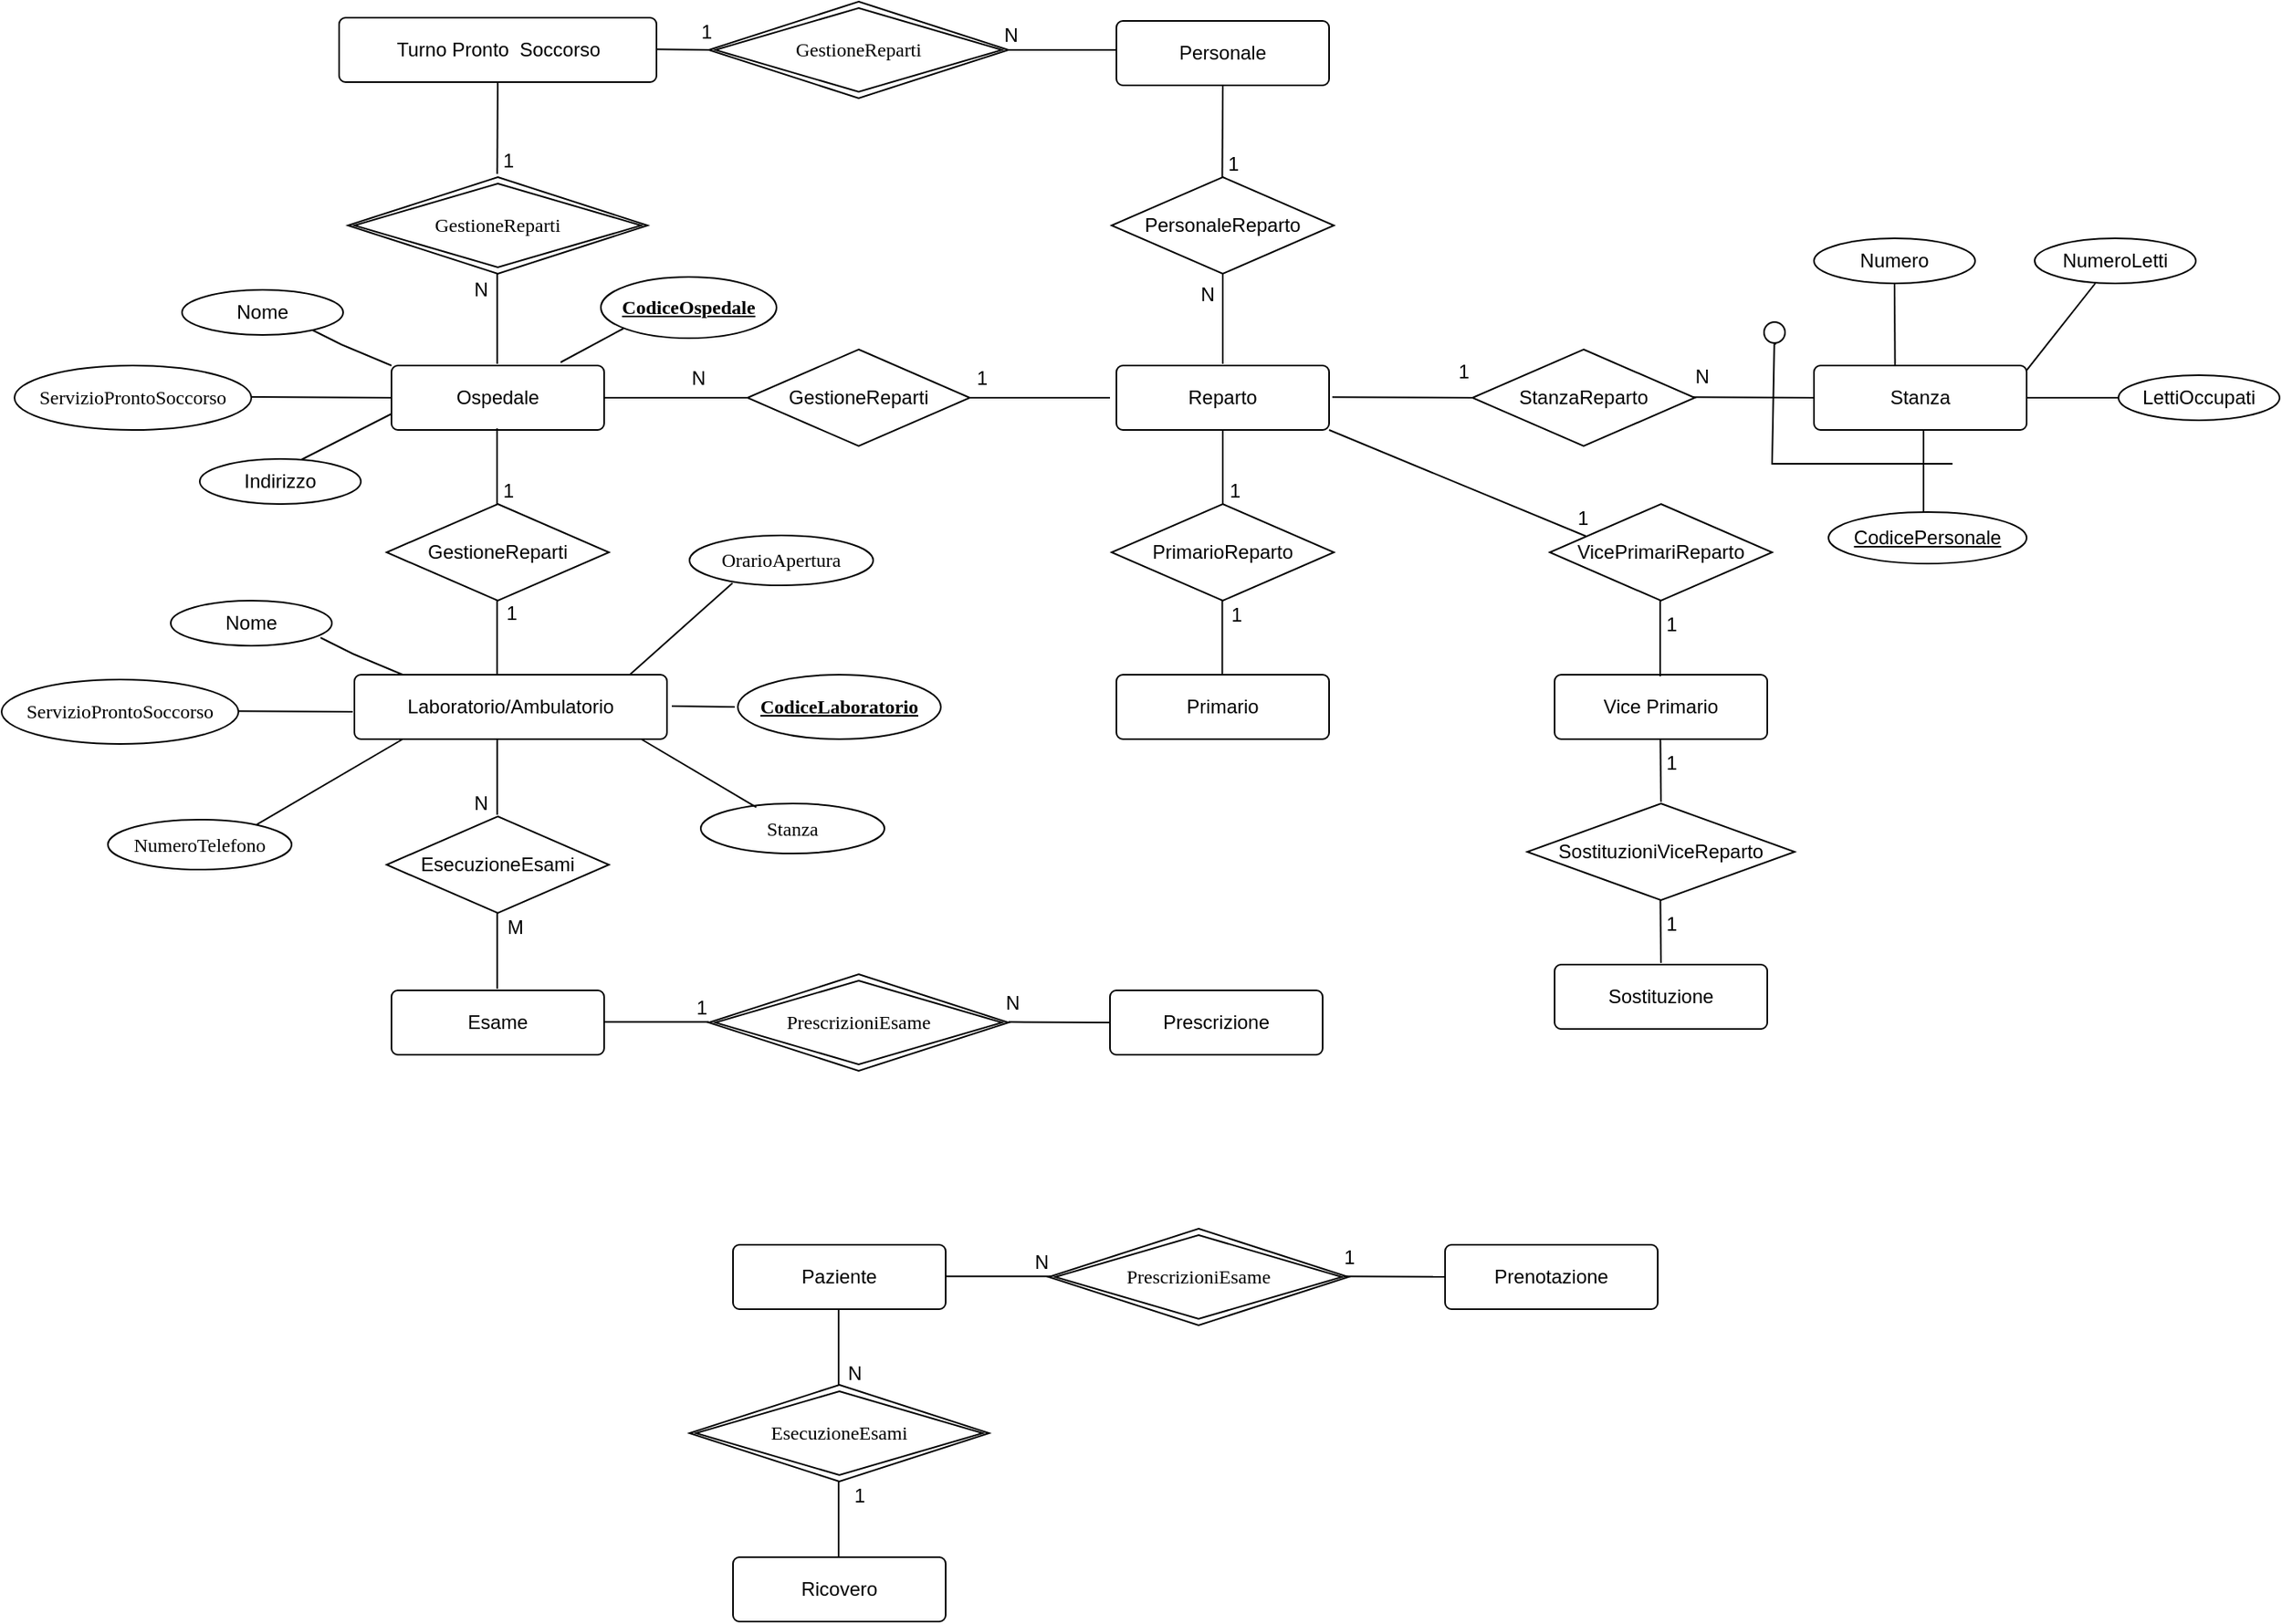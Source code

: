 <mxfile version="24.4.4" type="github">
  <diagram name="Pagina-1" id="woLgoflBnYrOJVL_EDXt">
    <mxGraphModel dx="721" dy="741" grid="0" gridSize="10" guides="1" tooltips="1" connect="1" arrows="1" fold="1" page="0" pageScale="1" pageWidth="827" pageHeight="1169" math="0" shadow="0">
      <root>
        <mxCell id="0" />
        <mxCell id="1" parent="0" />
        <mxCell id="nYtGBeRSti1WLGGYR-Tt-1" value="Ospedale" style="rounded=1;arcSize=10;whiteSpace=wrap;html=1;align=center;" parent="1" vertex="1">
          <mxGeometry x="-10" y="-52" width="132" height="40" as="geometry" />
        </mxCell>
        <mxCell id="nYtGBeRSti1WLGGYR-Tt-3" value="Reparto" style="rounded=1;arcSize=10;whiteSpace=wrap;html=1;align=center;" parent="1" vertex="1">
          <mxGeometry x="440" y="-52" width="132" height="40" as="geometry" />
        </mxCell>
        <mxCell id="nYtGBeRSti1WLGGYR-Tt-4" value="Stanza" style="rounded=1;arcSize=10;whiteSpace=wrap;html=1;align=center;" parent="1" vertex="1">
          <mxGeometry x="873" y="-52" width="132" height="40" as="geometry" />
        </mxCell>
        <mxCell id="nYtGBeRSti1WLGGYR-Tt-5" value="Personale" style="rounded=1;arcSize=10;whiteSpace=wrap;html=1;align=center;" parent="1" vertex="1">
          <mxGeometry x="440" y="-266" width="132" height="40" as="geometry" />
        </mxCell>
        <mxCell id="nYtGBeRSti1WLGGYR-Tt-6" value="Vice Primario" style="rounded=1;arcSize=10;whiteSpace=wrap;html=1;align=center;" parent="1" vertex="1">
          <mxGeometry x="712" y="140" width="132" height="40" as="geometry" />
        </mxCell>
        <mxCell id="nYtGBeRSti1WLGGYR-Tt-7" value="Sostituzione" style="rounded=1;arcSize=10;whiteSpace=wrap;html=1;align=center;" parent="1" vertex="1">
          <mxGeometry x="712" y="320" width="132" height="40" as="geometry" />
        </mxCell>
        <mxCell id="nYtGBeRSti1WLGGYR-Tt-8" value="Laboratorio/Ambulatorio" style="rounded=1;arcSize=10;whiteSpace=wrap;html=1;align=center;" parent="1" vertex="1">
          <mxGeometry x="-33" y="140" width="194" height="40" as="geometry" />
        </mxCell>
        <mxCell id="nYtGBeRSti1WLGGYR-Tt-9" value="Esame" style="rounded=1;arcSize=10;whiteSpace=wrap;html=1;align=center;" parent="1" vertex="1">
          <mxGeometry x="-10" y="336" width="132" height="40" as="geometry" />
        </mxCell>
        <mxCell id="nYtGBeRSti1WLGGYR-Tt-10" value="Prescrizione" style="rounded=1;arcSize=10;whiteSpace=wrap;html=1;align=center;" parent="1" vertex="1">
          <mxGeometry x="436" y="336" width="132" height="40" as="geometry" />
        </mxCell>
        <mxCell id="nYtGBeRSti1WLGGYR-Tt-11" value="Paziente" style="rounded=1;arcSize=10;whiteSpace=wrap;html=1;align=center;" parent="1" vertex="1">
          <mxGeometry x="202" y="494" width="132" height="40" as="geometry" />
        </mxCell>
        <mxCell id="nYtGBeRSti1WLGGYR-Tt-12" value="Prenotazione" style="rounded=1;arcSize=10;whiteSpace=wrap;html=1;align=center;" parent="1" vertex="1">
          <mxGeometry x="644" y="494" width="132" height="40" as="geometry" />
        </mxCell>
        <mxCell id="nYtGBeRSti1WLGGYR-Tt-13" value="Ricovero" style="rounded=1;arcSize=10;whiteSpace=wrap;html=1;align=center;" parent="1" vertex="1">
          <mxGeometry x="202" y="688" width="132" height="40" as="geometry" />
        </mxCell>
        <mxCell id="nYtGBeRSti1WLGGYR-Tt-14" value="Turno Pronto &amp;nbsp;Soccorso" style="rounded=1;arcSize=10;whiteSpace=wrap;html=1;align=center;" parent="1" vertex="1">
          <mxGeometry x="-42.5" y="-268" width="197" height="40" as="geometry" />
        </mxCell>
        <mxCell id="nYtGBeRSti1WLGGYR-Tt-16" value="Primario" style="rounded=1;arcSize=10;whiteSpace=wrap;html=1;align=center;" parent="1" vertex="1">
          <mxGeometry x="440" y="140" width="132" height="40" as="geometry" />
        </mxCell>
        <mxCell id="nYtGBeRSti1WLGGYR-Tt-22" value="" style="endArrow=none;html=1;rounded=0;fontSize=12;startSize=8;endSize=8;curved=1;entryX=0;entryY=0.5;entryDx=0;entryDy=0;exitX=1;exitY=0.5;exitDx=0;exitDy=0;" parent="1" source="nYtGBeRSti1WLGGYR-Tt-1" target="W7nRIWuPNDp_MP-GWuMY-34" edge="1">
          <mxGeometry relative="1" as="geometry">
            <mxPoint x="122" y="-28.29" as="sourcePoint" />
            <mxPoint x="187" y="-32" as="targetPoint" />
          </mxGeometry>
        </mxCell>
        <mxCell id="nYtGBeRSti1WLGGYR-Tt-23" value="1" style="resizable=0;html=1;whiteSpace=wrap;align=right;verticalAlign=bottom;" parent="nYtGBeRSti1WLGGYR-Tt-22" connectable="0" vertex="1">
          <mxGeometry x="1" relative="1" as="geometry">
            <mxPoint x="150" y="-4" as="offset" />
          </mxGeometry>
        </mxCell>
        <mxCell id="nYtGBeRSti1WLGGYR-Tt-28" value="" style="endArrow=none;html=1;rounded=0;fontSize=12;startSize=8;endSize=8;curved=1;exitX=1;exitY=0.5;exitDx=0;exitDy=0;" parent="1" edge="1" source="W7nRIWuPNDp_MP-GWuMY-34">
          <mxGeometry relative="1" as="geometry">
            <mxPoint x="373" y="-32.34" as="sourcePoint" />
            <mxPoint x="436" y="-32.05" as="targetPoint" />
          </mxGeometry>
        </mxCell>
        <mxCell id="nYtGBeRSti1WLGGYR-Tt-29" value="N" style="resizable=0;html=1;whiteSpace=wrap;align=right;verticalAlign=bottom;" parent="nYtGBeRSti1WLGGYR-Tt-28" connectable="0" vertex="1">
          <mxGeometry x="1" relative="1" as="geometry">
            <mxPoint x="-249" y="-3" as="offset" />
          </mxGeometry>
        </mxCell>
        <mxCell id="nYtGBeRSti1WLGGYR-Tt-32" value="" style="endArrow=none;html=1;rounded=0;fontSize=12;startSize=8;endSize=8;curved=1;exitX=0.5;exitY=1;exitDx=0;exitDy=0;" parent="1" edge="1">
          <mxGeometry relative="1" as="geometry">
            <mxPoint x="506" y="-109.0" as="sourcePoint" />
            <mxPoint x="506" y="-53" as="targetPoint" />
          </mxGeometry>
        </mxCell>
        <mxCell id="nYtGBeRSti1WLGGYR-Tt-33" value="N" style="resizable=0;html=1;whiteSpace=wrap;align=right;verticalAlign=bottom;" parent="nYtGBeRSti1WLGGYR-Tt-32" connectable="0" vertex="1">
          <mxGeometry x="1" relative="1" as="geometry">
            <mxPoint x="-4" y="-35" as="offset" />
          </mxGeometry>
        </mxCell>
        <mxCell id="nYtGBeRSti1WLGGYR-Tt-37" value="" style="endArrow=none;html=1;rounded=0;fontSize=12;startSize=8;endSize=8;curved=1;entryX=0.5;entryY=1;entryDx=0;entryDy=0;" parent="1" target="nYtGBeRSti1WLGGYR-Tt-5" edge="1">
          <mxGeometry relative="1" as="geometry">
            <mxPoint x="505.71" y="-169" as="sourcePoint" />
            <mxPoint x="506.21" y="-216" as="targetPoint" />
          </mxGeometry>
        </mxCell>
        <mxCell id="nYtGBeRSti1WLGGYR-Tt-38" value="1" style="resizable=0;html=1;whiteSpace=wrap;align=right;verticalAlign=bottom;" parent="nYtGBeRSti1WLGGYR-Tt-37" connectable="0" vertex="1">
          <mxGeometry x="1" relative="1" as="geometry">
            <mxPoint x="12" y="57" as="offset" />
          </mxGeometry>
        </mxCell>
        <mxCell id="nYtGBeRSti1WLGGYR-Tt-39" value="" style="endArrow=none;html=1;rounded=0;fontSize=12;startSize=8;endSize=8;curved=1;entryX=0;entryY=0.5;entryDx=0;entryDy=0;" parent="1" edge="1" target="W7nRIWuPNDp_MP-GWuMY-38">
          <mxGeometry relative="1" as="geometry">
            <mxPoint x="574" y="-32.34" as="sourcePoint" />
            <mxPoint x="639" y="-32.05" as="targetPoint" />
          </mxGeometry>
        </mxCell>
        <mxCell id="nYtGBeRSti1WLGGYR-Tt-40" value="1" style="resizable=0;html=1;whiteSpace=wrap;align=right;verticalAlign=bottom;" parent="nYtGBeRSti1WLGGYR-Tt-39" connectable="0" vertex="1">
          <mxGeometry x="1" relative="1" as="geometry">
            <mxPoint y="-7" as="offset" />
          </mxGeometry>
        </mxCell>
        <mxCell id="nYtGBeRSti1WLGGYR-Tt-43" value="" style="endArrow=none;html=1;rounded=0;fontSize=12;startSize=8;endSize=8;curved=1;" parent="1" edge="1">
          <mxGeometry relative="1" as="geometry">
            <mxPoint x="796" y="-32.38" as="sourcePoint" />
            <mxPoint x="873" y="-32" as="targetPoint" />
          </mxGeometry>
        </mxCell>
        <mxCell id="nYtGBeRSti1WLGGYR-Tt-44" value="N" style="resizable=0;html=1;whiteSpace=wrap;align=right;verticalAlign=bottom;" parent="nYtGBeRSti1WLGGYR-Tt-43" connectable="0" vertex="1">
          <mxGeometry x="1" relative="1" as="geometry">
            <mxPoint x="-63" y="-4" as="offset" />
          </mxGeometry>
        </mxCell>
        <mxCell id="nYtGBeRSti1WLGGYR-Tt-51" value="" style="endArrow=none;html=1;rounded=0;fontSize=12;startSize=8;endSize=8;curved=1;entryX=0.5;entryY=1;entryDx=0;entryDy=0;" parent="1" edge="1">
          <mxGeometry relative="1" as="geometry">
            <mxPoint x="506" y="35" as="sourcePoint" />
            <mxPoint x="506" y="-12" as="targetPoint" />
          </mxGeometry>
        </mxCell>
        <mxCell id="nYtGBeRSti1WLGGYR-Tt-52" value="1" style="resizable=0;html=1;whiteSpace=wrap;align=right;verticalAlign=bottom;" parent="nYtGBeRSti1WLGGYR-Tt-51" connectable="0" vertex="1">
          <mxGeometry x="1" relative="1" as="geometry">
            <mxPoint x="12" y="46" as="offset" />
          </mxGeometry>
        </mxCell>
        <mxCell id="nYtGBeRSti1WLGGYR-Tt-53" value="" style="endArrow=none;html=1;rounded=0;fontSize=12;startSize=8;endSize=8;curved=1;entryX=0.5;entryY=1;entryDx=0;entryDy=0;" parent="1" edge="1">
          <mxGeometry relative="1" as="geometry">
            <mxPoint x="505.71" y="140" as="sourcePoint" />
            <mxPoint x="505.71" y="93" as="targetPoint" />
          </mxGeometry>
        </mxCell>
        <mxCell id="nYtGBeRSti1WLGGYR-Tt-54" value="1" style="resizable=0;html=1;whiteSpace=wrap;align=right;verticalAlign=bottom;" parent="nYtGBeRSti1WLGGYR-Tt-53" connectable="0" vertex="1">
          <mxGeometry x="1" relative="1" as="geometry">
            <mxPoint x="14" y="18" as="offset" />
          </mxGeometry>
        </mxCell>
        <mxCell id="nYtGBeRSti1WLGGYR-Tt-59" value="" style="endArrow=none;html=1;rounded=0;fontSize=12;startSize=8;endSize=8;curved=1;entryX=0.5;entryY=1;entryDx=0;entryDy=0;" parent="1" edge="1">
          <mxGeometry relative="1" as="geometry">
            <mxPoint x="777.5" y="141" as="sourcePoint" />
            <mxPoint x="777.5" y="94" as="targetPoint" />
          </mxGeometry>
        </mxCell>
        <mxCell id="nYtGBeRSti1WLGGYR-Tt-60" value="1" style="resizable=0;html=1;whiteSpace=wrap;align=right;verticalAlign=bottom;" parent="nYtGBeRSti1WLGGYR-Tt-59" connectable="0" vertex="1">
          <mxGeometry x="1" relative="1" as="geometry">
            <mxPoint x="12" y="23" as="offset" />
          </mxGeometry>
        </mxCell>
        <mxCell id="nYtGBeRSti1WLGGYR-Tt-61" value="" style="endArrow=none;html=1;rounded=0;fontSize=12;startSize=8;endSize=8;curved=1;entryX=1;entryY=1;entryDx=0;entryDy=0;exitX=0;exitY=0;exitDx=0;exitDy=0;" parent="1" target="nYtGBeRSti1WLGGYR-Tt-3" edge="1">
          <mxGeometry relative="1" as="geometry">
            <mxPoint x="731.5" y="54" as="sourcePoint" />
            <mxPoint x="516" y="-2" as="targetPoint" />
          </mxGeometry>
        </mxCell>
        <mxCell id="nYtGBeRSti1WLGGYR-Tt-62" value="1" style="resizable=0;html=1;whiteSpace=wrap;align=right;verticalAlign=bottom;" parent="nYtGBeRSti1WLGGYR-Tt-61" connectable="0" vertex="1">
          <mxGeometry x="1" relative="1" as="geometry">
            <mxPoint x="162" y="63" as="offset" />
          </mxGeometry>
        </mxCell>
        <mxCell id="nYtGBeRSti1WLGGYR-Tt-66" value="" style="endArrow=none;html=1;rounded=0;fontSize=12;startSize=8;endSize=8;curved=1;entryX=0.5;entryY=1;entryDx=0;entryDy=0;" parent="1" edge="1">
          <mxGeometry relative="1" as="geometry">
            <mxPoint x="778" y="219" as="sourcePoint" />
            <mxPoint x="777.66" y="180" as="targetPoint" />
          </mxGeometry>
        </mxCell>
        <mxCell id="nYtGBeRSti1WLGGYR-Tt-67" value="1" style="resizable=0;html=1;whiteSpace=wrap;align=right;verticalAlign=bottom;" parent="nYtGBeRSti1WLGGYR-Tt-66" connectable="0" vertex="1">
          <mxGeometry x="1" relative="1" as="geometry">
            <mxPoint x="12" y="23" as="offset" />
          </mxGeometry>
        </mxCell>
        <mxCell id="nYtGBeRSti1WLGGYR-Tt-68" value="" style="endArrow=none;html=1;rounded=0;fontSize=12;startSize=8;endSize=8;curved=1;entryX=0.5;entryY=1;entryDx=0;entryDy=0;" parent="1" edge="1">
          <mxGeometry relative="1" as="geometry">
            <mxPoint x="778" y="319" as="sourcePoint" />
            <mxPoint x="777.66" y="280" as="targetPoint" />
          </mxGeometry>
        </mxCell>
        <mxCell id="nYtGBeRSti1WLGGYR-Tt-69" value="1" style="resizable=0;html=1;whiteSpace=wrap;align=right;verticalAlign=bottom;" parent="nYtGBeRSti1WLGGYR-Tt-68" connectable="0" vertex="1">
          <mxGeometry x="1" relative="1" as="geometry">
            <mxPoint x="12" y="23" as="offset" />
          </mxGeometry>
        </mxCell>
        <mxCell id="nYtGBeRSti1WLGGYR-Tt-73" value="" style="endArrow=none;html=1;rounded=0;fontSize=12;startSize=8;endSize=8;curved=1;entryX=0.5;entryY=1;entryDx=0;entryDy=0;" parent="1" edge="1">
          <mxGeometry relative="1" as="geometry">
            <mxPoint x="55.58" y="140" as="sourcePoint" />
            <mxPoint x="55.58" y="93" as="targetPoint" />
          </mxGeometry>
        </mxCell>
        <mxCell id="nYtGBeRSti1WLGGYR-Tt-74" value="1" style="resizable=0;html=1;whiteSpace=wrap;align=right;verticalAlign=bottom;" parent="nYtGBeRSti1WLGGYR-Tt-73" connectable="0" vertex="1">
          <mxGeometry x="1" relative="1" as="geometry">
            <mxPoint x="14" y="17" as="offset" />
          </mxGeometry>
        </mxCell>
        <mxCell id="nYtGBeRSti1WLGGYR-Tt-77" value="" style="endArrow=none;html=1;rounded=0;fontSize=12;startSize=8;endSize=8;curved=1;entryX=0.5;entryY=1;entryDx=0;entryDy=0;" parent="1" edge="1">
          <mxGeometry relative="1" as="geometry">
            <mxPoint x="55.66" y="227" as="sourcePoint" />
            <mxPoint x="55.66" y="180" as="targetPoint" />
          </mxGeometry>
        </mxCell>
        <mxCell id="nYtGBeRSti1WLGGYR-Tt-78" value="N" style="resizable=0;html=1;whiteSpace=wrap;align=right;verticalAlign=bottom;" parent="nYtGBeRSti1WLGGYR-Tt-77" connectable="0" vertex="1">
          <mxGeometry x="1" relative="1" as="geometry">
            <mxPoint x="-4" y="48" as="offset" />
          </mxGeometry>
        </mxCell>
        <mxCell id="nYtGBeRSti1WLGGYR-Tt-79" value="" style="endArrow=none;html=1;rounded=0;fontSize=12;startSize=8;endSize=8;curved=1;entryX=0.5;entryY=1;entryDx=0;entryDy=0;" parent="1" edge="1">
          <mxGeometry relative="1" as="geometry">
            <mxPoint x="55.66" y="335" as="sourcePoint" />
            <mxPoint x="55.66" y="288" as="targetPoint" />
          </mxGeometry>
        </mxCell>
        <mxCell id="nYtGBeRSti1WLGGYR-Tt-80" value="M" style="resizable=0;html=1;whiteSpace=wrap;align=right;verticalAlign=bottom;" parent="nYtGBeRSti1WLGGYR-Tt-79" connectable="0" vertex="1">
          <mxGeometry x="1" relative="1" as="geometry">
            <mxPoint x="18" y="17" as="offset" />
          </mxGeometry>
        </mxCell>
        <mxCell id="nYtGBeRSti1WLGGYR-Tt-81" value="&lt;p style=&quot;margin: 0px 0px 0px 72px; text-indent: -72px; font-stretch: normal; line-height: normal; font-family: Times;&quot;&gt;PrescrizioniEsame&lt;/p&gt;" style="shape=rhombus;double=1;perimeter=rhombusPerimeter;whiteSpace=wrap;html=1;align=center;" parent="1" vertex="1">
          <mxGeometry x="187" y="326" width="186" height="60" as="geometry" />
        </mxCell>
        <mxCell id="nYtGBeRSti1WLGGYR-Tt-82" value="" style="endArrow=none;html=1;rounded=0;fontSize=12;startSize=8;endSize=8;curved=1;entryX=0;entryY=0.5;entryDx=0;entryDy=0;exitX=1;exitY=0.5;exitDx=0;exitDy=0;" parent="1" edge="1">
          <mxGeometry relative="1" as="geometry">
            <mxPoint x="122" y="355.66" as="sourcePoint" />
            <mxPoint x="187" y="355.66" as="targetPoint" />
          </mxGeometry>
        </mxCell>
        <mxCell id="nYtGBeRSti1WLGGYR-Tt-83" value="1" style="resizable=0;html=1;whiteSpace=wrap;align=right;verticalAlign=bottom;" parent="nYtGBeRSti1WLGGYR-Tt-82" connectable="0" vertex="1">
          <mxGeometry x="1" relative="1" as="geometry">
            <mxPoint as="offset" />
          </mxGeometry>
        </mxCell>
        <mxCell id="nYtGBeRSti1WLGGYR-Tt-84" value="" style="endArrow=none;html=1;rounded=0;fontSize=12;startSize=8;endSize=8;curved=1;" parent="1" edge="1">
          <mxGeometry relative="1" as="geometry">
            <mxPoint x="373" y="355.66" as="sourcePoint" />
            <mxPoint x="436" y="355.95" as="targetPoint" />
          </mxGeometry>
        </mxCell>
        <mxCell id="nYtGBeRSti1WLGGYR-Tt-85" value="N" style="resizable=0;html=1;whiteSpace=wrap;align=right;verticalAlign=bottom;" parent="nYtGBeRSti1WLGGYR-Tt-84" connectable="0" vertex="1">
          <mxGeometry x="1" relative="1" as="geometry">
            <mxPoint x="-54" y="-3" as="offset" />
          </mxGeometry>
        </mxCell>
        <mxCell id="nYtGBeRSti1WLGGYR-Tt-86" value="&lt;p style=&quot;margin: 0px 0px 0px 72px; text-indent: -72px; font-stretch: normal; line-height: normal; font-family: Times;&quot;&gt;GestioneReparti&lt;/p&gt;" style="shape=rhombus;double=1;perimeter=rhombusPerimeter;whiteSpace=wrap;html=1;align=center;" parent="1" vertex="1">
          <mxGeometry x="-37" y="-169" width="186" height="60" as="geometry" />
        </mxCell>
        <mxCell id="nYtGBeRSti1WLGGYR-Tt-87" value="&lt;p style=&quot;margin: 0px 0px 0px 72px; text-indent: -72px; font-stretch: normal; line-height: normal; font-family: Times;&quot;&gt;GestioneReparti&lt;/p&gt;" style="shape=rhombus;double=1;perimeter=rhombusPerimeter;whiteSpace=wrap;html=1;align=center;" parent="1" vertex="1">
          <mxGeometry x="187" y="-278" width="186" height="60" as="geometry" />
        </mxCell>
        <mxCell id="nYtGBeRSti1WLGGYR-Tt-88" value="" style="endArrow=none;html=1;rounded=0;fontSize=12;startSize=8;endSize=8;curved=1;entryX=0.5;entryY=1;entryDx=0;entryDy=0;" parent="1" edge="1">
          <mxGeometry relative="1" as="geometry">
            <mxPoint x="55.66" y="-171" as="sourcePoint" />
            <mxPoint x="55.95" y="-228" as="targetPoint" />
          </mxGeometry>
        </mxCell>
        <mxCell id="nYtGBeRSti1WLGGYR-Tt-89" value="1" style="resizable=0;html=1;whiteSpace=wrap;align=right;verticalAlign=bottom;" parent="nYtGBeRSti1WLGGYR-Tt-88" connectable="0" vertex="1">
          <mxGeometry x="1" relative="1" as="geometry">
            <mxPoint x="12" y="57" as="offset" />
          </mxGeometry>
        </mxCell>
        <mxCell id="nYtGBeRSti1WLGGYR-Tt-90" value="" style="endArrow=none;html=1;rounded=0;fontSize=12;startSize=8;endSize=8;curved=1;exitX=0.5;exitY=1;exitDx=0;exitDy=0;" parent="1" edge="1">
          <mxGeometry relative="1" as="geometry">
            <mxPoint x="55.66" y="-109" as="sourcePoint" />
            <mxPoint x="55.66" y="-53" as="targetPoint" />
          </mxGeometry>
        </mxCell>
        <mxCell id="nYtGBeRSti1WLGGYR-Tt-91" value="N" style="resizable=0;html=1;whiteSpace=wrap;align=right;verticalAlign=bottom;" parent="nYtGBeRSti1WLGGYR-Tt-90" connectable="0" vertex="1">
          <mxGeometry x="1" relative="1" as="geometry">
            <mxPoint x="-4" y="-38" as="offset" />
          </mxGeometry>
        </mxCell>
        <mxCell id="nYtGBeRSti1WLGGYR-Tt-92" value="" style="endArrow=none;html=1;rounded=0;fontSize=12;startSize=8;endSize=8;curved=1;exitX=1;exitY=0.5;exitDx=0;exitDy=0;" parent="1" edge="1">
          <mxGeometry relative="1" as="geometry">
            <mxPoint x="154.5" y="-248.34" as="sourcePoint" />
            <mxPoint x="189" y="-248" as="targetPoint" />
          </mxGeometry>
        </mxCell>
        <mxCell id="nYtGBeRSti1WLGGYR-Tt-93" value="1" style="resizable=0;html=1;whiteSpace=wrap;align=right;verticalAlign=bottom;" parent="nYtGBeRSti1WLGGYR-Tt-92" connectable="0" vertex="1">
          <mxGeometry x="1" relative="1" as="geometry">
            <mxPoint x="2" y="-2" as="offset" />
          </mxGeometry>
        </mxCell>
        <mxCell id="nYtGBeRSti1WLGGYR-Tt-94" value="" style="endArrow=none;html=1;rounded=0;fontSize=12;startSize=8;endSize=8;curved=1;exitX=1;exitY=0.5;exitDx=0;exitDy=0;" parent="1" source="nYtGBeRSti1WLGGYR-Tt-87" edge="1">
          <mxGeometry relative="1" as="geometry">
            <mxPoint x="377" y="-248.34" as="sourcePoint" />
            <mxPoint x="440" y="-248.05" as="targetPoint" />
          </mxGeometry>
        </mxCell>
        <mxCell id="nYtGBeRSti1WLGGYR-Tt-95" value="N" style="resizable=0;html=1;whiteSpace=wrap;align=right;verticalAlign=bottom;" parent="nYtGBeRSti1WLGGYR-Tt-94" connectable="0" vertex="1">
          <mxGeometry x="1" relative="1" as="geometry">
            <mxPoint x="-59" as="offset" />
          </mxGeometry>
        </mxCell>
        <mxCell id="nYtGBeRSti1WLGGYR-Tt-96" value="&lt;p style=&quot;margin: 0px 0px 0px 72px; text-indent: -72px; font-stretch: normal; line-height: normal; font-family: Times;&quot;&gt;PrescrizioniEsame&lt;/p&gt;" style="shape=rhombus;double=1;perimeter=rhombusPerimeter;whiteSpace=wrap;html=1;align=center;" parent="1" vertex="1">
          <mxGeometry x="398" y="484" width="186" height="60" as="geometry" />
        </mxCell>
        <mxCell id="nYtGBeRSti1WLGGYR-Tt-97" value="" style="endArrow=none;html=1;rounded=0;fontSize=12;startSize=8;endSize=8;curved=1;entryX=0;entryY=0.5;entryDx=0;entryDy=0;exitX=1;exitY=0.5;exitDx=0;exitDy=0;" parent="1" edge="1">
          <mxGeometry relative="1" as="geometry">
            <mxPoint x="334" y="513.58" as="sourcePoint" />
            <mxPoint x="399" y="513.58" as="targetPoint" />
          </mxGeometry>
        </mxCell>
        <mxCell id="nYtGBeRSti1WLGGYR-Tt-98" value="N" style="resizable=0;html=1;whiteSpace=wrap;align=right;verticalAlign=bottom;" parent="nYtGBeRSti1WLGGYR-Tt-97" connectable="0" vertex="1">
          <mxGeometry x="1" relative="1" as="geometry">
            <mxPoint as="offset" />
          </mxGeometry>
        </mxCell>
        <mxCell id="nYtGBeRSti1WLGGYR-Tt-99" value="" style="endArrow=none;html=1;rounded=0;fontSize=12;startSize=8;endSize=8;curved=1;" parent="1" edge="1">
          <mxGeometry relative="1" as="geometry">
            <mxPoint x="581" y="513.58" as="sourcePoint" />
            <mxPoint x="644" y="513.87" as="targetPoint" />
          </mxGeometry>
        </mxCell>
        <mxCell id="nYtGBeRSti1WLGGYR-Tt-100" value="1" style="resizable=0;html=1;whiteSpace=wrap;align=right;verticalAlign=bottom;" parent="nYtGBeRSti1WLGGYR-Tt-99" connectable="0" vertex="1">
          <mxGeometry x="1" relative="1" as="geometry">
            <mxPoint x="-54" y="-3" as="offset" />
          </mxGeometry>
        </mxCell>
        <mxCell id="nYtGBeRSti1WLGGYR-Tt-101" value="&lt;p style=&quot;margin: 0px 0px 0px 72px; text-indent: -72px; font-stretch: normal; line-height: normal; font-family: Times;&quot;&gt;EsecuzioneEsami&lt;/p&gt;" style="shape=rhombus;double=1;perimeter=rhombusPerimeter;whiteSpace=wrap;html=1;align=center;" parent="1" vertex="1">
          <mxGeometry x="175" y="581" width="186" height="60" as="geometry" />
        </mxCell>
        <mxCell id="nYtGBeRSti1WLGGYR-Tt-102" value="" style="endArrow=none;html=1;rounded=0;fontSize=12;startSize=8;endSize=8;curved=1;entryX=0.5;entryY=1;entryDx=0;entryDy=0;" parent="1" edge="1">
          <mxGeometry relative="1" as="geometry">
            <mxPoint x="267.58" y="581" as="sourcePoint" />
            <mxPoint x="267.58" y="534" as="targetPoint" />
          </mxGeometry>
        </mxCell>
        <mxCell id="nYtGBeRSti1WLGGYR-Tt-103" value="N" style="resizable=0;html=1;whiteSpace=wrap;align=right;verticalAlign=bottom;" parent="nYtGBeRSti1WLGGYR-Tt-102" connectable="0" vertex="1">
          <mxGeometry x="1" relative="1" as="geometry">
            <mxPoint x="16" y="48" as="offset" />
          </mxGeometry>
        </mxCell>
        <mxCell id="nYtGBeRSti1WLGGYR-Tt-105" value="" style="endArrow=none;html=1;rounded=0;fontSize=12;startSize=8;endSize=8;curved=1;entryX=0.5;entryY=1;entryDx=0;entryDy=0;" parent="1" edge="1">
          <mxGeometry relative="1" as="geometry">
            <mxPoint x="267.58" y="688" as="sourcePoint" />
            <mxPoint x="267.58" y="641" as="targetPoint" />
          </mxGeometry>
        </mxCell>
        <mxCell id="nYtGBeRSti1WLGGYR-Tt-106" value="1" style="resizable=0;html=1;whiteSpace=wrap;align=right;verticalAlign=bottom;" parent="nYtGBeRSti1WLGGYR-Tt-105" connectable="0" vertex="1">
          <mxGeometry x="1" relative="1" as="geometry">
            <mxPoint x="18" y="17" as="offset" />
          </mxGeometry>
        </mxCell>
        <mxCell id="W7nRIWuPNDp_MP-GWuMY-2" value="" style="endArrow=none;html=1;rounded=0;fontSize=12;startSize=8;endSize=8;curved=1;entryX=0.5;entryY=1;entryDx=0;entryDy=0;" edge="1" parent="1">
          <mxGeometry relative="1" as="geometry">
            <mxPoint x="55.55" y="34" as="sourcePoint" />
            <mxPoint x="55.55" y="-13" as="targetPoint" />
          </mxGeometry>
        </mxCell>
        <mxCell id="W7nRIWuPNDp_MP-GWuMY-3" value="1" style="resizable=0;html=1;whiteSpace=wrap;align=right;verticalAlign=bottom;" connectable="0" vertex="1" parent="W7nRIWuPNDp_MP-GWuMY-2">
          <mxGeometry x="1" relative="1" as="geometry">
            <mxPoint x="12" y="47" as="offset" />
          </mxGeometry>
        </mxCell>
        <mxCell id="W7nRIWuPNDp_MP-GWuMY-4" value="&lt;p style=&quot;margin: 0px 0px 0px 72px; text-indent: -72px; font-stretch: normal; line-height: normal; font-family: Times;&quot;&gt;&lt;b&gt;CodiceOspedale&lt;/b&gt;&lt;/p&gt;" style="ellipse;whiteSpace=wrap;html=1;align=center;fontStyle=4;" vertex="1" parent="1">
          <mxGeometry x="120" y="-107" width="109" height="38" as="geometry" />
        </mxCell>
        <mxCell id="W7nRIWuPNDp_MP-GWuMY-7" value="&lt;p style=&quot;margin: 0px 0px 0px 72px; text-indent: -72px; font-stretch: normal; line-height: normal; font-family: Times;&quot;&gt;ServizioProntoSoccorso&lt;/p&gt;" style="ellipse;whiteSpace=wrap;html=1;align=center;" vertex="1" parent="1">
          <mxGeometry x="-244" y="-52" width="147" height="40" as="geometry" />
        </mxCell>
        <mxCell id="W7nRIWuPNDp_MP-GWuMY-8" value="" style="endArrow=none;html=1;rounded=0;entryX=0;entryY=0.5;entryDx=0;entryDy=0;" edge="1" parent="1" target="nYtGBeRSti1WLGGYR-Tt-1">
          <mxGeometry relative="1" as="geometry">
            <mxPoint x="-97" y="-32.45" as="sourcePoint" />
            <mxPoint x="-17" y="-32" as="targetPoint" />
          </mxGeometry>
        </mxCell>
        <mxCell id="W7nRIWuPNDp_MP-GWuMY-9" value="" style="endArrow=none;html=1;rounded=0;entryX=0;entryY=0.75;entryDx=0;entryDy=0;" edge="1" parent="1" target="nYtGBeRSti1WLGGYR-Tt-1">
          <mxGeometry relative="1" as="geometry">
            <mxPoint x="-67" y="7" as="sourcePoint" />
            <mxPoint x="20" y="5.45" as="targetPoint" />
          </mxGeometry>
        </mxCell>
        <mxCell id="W7nRIWuPNDp_MP-GWuMY-10" value="" style="endArrow=none;html=1;rounded=0;entryX=0;entryY=0;entryDx=0;entryDy=0;" edge="1" parent="1" target="nYtGBeRSti1WLGGYR-Tt-1">
          <mxGeometry relative="1" as="geometry">
            <mxPoint x="-61" y="-75" as="sourcePoint" />
            <mxPoint y="-52" as="targetPoint" />
            <Array as="points">
              <mxPoint x="-41" y="-65" />
            </Array>
          </mxGeometry>
        </mxCell>
        <mxCell id="W7nRIWuPNDp_MP-GWuMY-11" value="" style="endArrow=none;html=1;rounded=0;entryX=0;entryY=0.75;entryDx=0;entryDy=0;" edge="1" parent="1">
          <mxGeometry relative="1" as="geometry">
            <mxPoint x="95" y="-54" as="sourcePoint" />
            <mxPoint x="134" y="-75" as="targetPoint" />
          </mxGeometry>
        </mxCell>
        <mxCell id="W7nRIWuPNDp_MP-GWuMY-13" value="" style="endArrow=none;html=1;rounded=0;entryX=0;entryY=0;entryDx=0;entryDy=0;" edge="1" parent="1">
          <mxGeometry relative="1" as="geometry">
            <mxPoint x="-54" y="117" as="sourcePoint" />
            <mxPoint x="-3" y="140" as="targetPoint" />
            <Array as="points">
              <mxPoint x="-34" y="127" />
            </Array>
          </mxGeometry>
        </mxCell>
        <mxCell id="W7nRIWuPNDp_MP-GWuMY-15" style="edgeStyle=orthogonalEdgeStyle;rounded=0;orthogonalLoop=1;jettySize=auto;html=1;exitX=0.5;exitY=1;exitDx=0;exitDy=0;" edge="1" parent="1">
          <mxGeometry relative="1" as="geometry">
            <mxPoint x="-92.5" y="124" as="sourcePoint" />
            <mxPoint x="-92.5" y="124" as="targetPoint" />
          </mxGeometry>
        </mxCell>
        <mxCell id="W7nRIWuPNDp_MP-GWuMY-17" value="Nome" style="ellipse;whiteSpace=wrap;html=1;align=center;" vertex="1" parent="1">
          <mxGeometry x="-147" y="94" width="100" height="28" as="geometry" />
        </mxCell>
        <mxCell id="W7nRIWuPNDp_MP-GWuMY-19" value="&lt;p style=&quot;margin: 0px 0px 0px 72px; text-indent: -72px; font-stretch: normal; line-height: normal; font-family: Times;&quot;&gt;ServizioProntoSoccorso&lt;/p&gt;" style="ellipse;whiteSpace=wrap;html=1;align=center;" vertex="1" parent="1">
          <mxGeometry x="-252" y="143" width="147" height="40" as="geometry" />
        </mxCell>
        <mxCell id="W7nRIWuPNDp_MP-GWuMY-20" value="&lt;p style=&quot;margin: 0px 0px 0px 72px; text-indent: -72px; font-stretch: normal; line-height: normal; font-family: Times;&quot;&gt;&lt;b&gt;CodiceLaboratorio&lt;/b&gt;&lt;/p&gt;" style="ellipse;whiteSpace=wrap;html=1;align=center;fontStyle=4;" vertex="1" parent="1">
          <mxGeometry x="205" y="140" width="126" height="40" as="geometry" />
        </mxCell>
        <mxCell id="W7nRIWuPNDp_MP-GWuMY-21" value="" style="endArrow=none;html=1;rounded=0;" edge="1" parent="1">
          <mxGeometry relative="1" as="geometry">
            <mxPoint x="164" y="159.55" as="sourcePoint" />
            <mxPoint x="203" y="160" as="targetPoint" />
          </mxGeometry>
        </mxCell>
        <mxCell id="W7nRIWuPNDp_MP-GWuMY-22" value="" style="endArrow=none;html=1;rounded=0;" edge="1" parent="1">
          <mxGeometry relative="1" as="geometry">
            <mxPoint x="-105" y="162.62" as="sourcePoint" />
            <mxPoint x="-34" y="163" as="targetPoint" />
          </mxGeometry>
        </mxCell>
        <mxCell id="W7nRIWuPNDp_MP-GWuMY-23" value="GestioneReparti" style="shape=rhombus;perimeter=rhombusPerimeter;whiteSpace=wrap;html=1;align=center;" vertex="1" parent="1">
          <mxGeometry x="-13" y="34" width="138" height="60" as="geometry" />
        </mxCell>
        <mxCell id="W7nRIWuPNDp_MP-GWuMY-24" value="EsecuzioneEsami" style="shape=rhombus;perimeter=rhombusPerimeter;whiteSpace=wrap;html=1;align=center;" vertex="1" parent="1">
          <mxGeometry x="-13" y="228" width="138" height="60" as="geometry" />
        </mxCell>
        <mxCell id="W7nRIWuPNDp_MP-GWuMY-25" value="Indirizzo" style="ellipse;whiteSpace=wrap;html=1;align=center;" vertex="1" parent="1">
          <mxGeometry x="-129" y="6" width="100" height="28" as="geometry" />
        </mxCell>
        <mxCell id="W7nRIWuPNDp_MP-GWuMY-26" value="Nome" style="ellipse;whiteSpace=wrap;html=1;align=center;" vertex="1" parent="1">
          <mxGeometry x="-140" y="-99" width="100" height="28" as="geometry" />
        </mxCell>
        <mxCell id="W7nRIWuPNDp_MP-GWuMY-27" value="&lt;p style=&quot;margin: 0px 0px 0px 72px; text-indent: -72px; font-stretch: normal; line-height: normal; font-family: Times;&quot;&gt;NumeroTelefono&lt;/p&gt;" style="ellipse;whiteSpace=wrap;html=1;align=center;" vertex="1" parent="1">
          <mxGeometry x="-186" y="230" width="114" height="31" as="geometry" />
        </mxCell>
        <mxCell id="W7nRIWuPNDp_MP-GWuMY-28" value="&lt;p style=&quot;margin: 0px 0px 0px 72px; text-indent: -72px; font-stretch: normal; line-height: normal; font-family: Times;&quot;&gt;OrarioApertura&lt;/p&gt;" style="ellipse;whiteSpace=wrap;html=1;align=center;" vertex="1" parent="1">
          <mxGeometry x="175" y="53.5" width="114" height="31" as="geometry" />
        </mxCell>
        <mxCell id="W7nRIWuPNDp_MP-GWuMY-29" value="&lt;p style=&quot;margin: 0px 0px 0px 72px; text-indent: -72px; font-stretch: normal; line-height: normal; font-family: Times;&quot;&gt;Stanza&lt;/p&gt;" style="ellipse;whiteSpace=wrap;html=1;align=center;" vertex="1" parent="1">
          <mxGeometry x="182" y="220" width="114" height="31" as="geometry" />
        </mxCell>
        <mxCell id="W7nRIWuPNDp_MP-GWuMY-31" value="" style="endArrow=none;html=1;rounded=0;entryX=0;entryY=0.75;entryDx=0;entryDy=0;exitX=0.81;exitY=0.099;exitDx=0;exitDy=0;exitPerimeter=0;" edge="1" parent="1" source="W7nRIWuPNDp_MP-GWuMY-27">
          <mxGeometry relative="1" as="geometry">
            <mxPoint x="-60" y="209" as="sourcePoint" />
            <mxPoint x="-3" y="180" as="targetPoint" />
          </mxGeometry>
        </mxCell>
        <mxCell id="W7nRIWuPNDp_MP-GWuMY-32" value="" style="endArrow=none;html=1;rounded=0;entryX=0.881;entryY=0;entryDx=0;entryDy=0;exitX=0.234;exitY=0.954;exitDx=0;exitDy=0;exitPerimeter=0;entryPerimeter=0;" edge="1" parent="1" source="W7nRIWuPNDp_MP-GWuMY-28" target="nYtGBeRSti1WLGGYR-Tt-8">
          <mxGeometry relative="1" as="geometry">
            <mxPoint x="-37" y="209" as="sourcePoint" />
            <mxPoint x="20" y="180" as="targetPoint" />
          </mxGeometry>
        </mxCell>
        <mxCell id="W7nRIWuPNDp_MP-GWuMY-33" value="" style="endArrow=none;html=1;rounded=0;entryX=0.976;entryY=1.019;entryDx=0;entryDy=0;exitX=0.358;exitY=0.002;exitDx=0;exitDy=0;exitPerimeter=0;entryPerimeter=0;" edge="1" parent="1">
          <mxGeometry relative="1" as="geometry">
            <mxPoint x="216.472" y="222.302" as="sourcePoint" />
            <mxPoint x="145.004" y="180" as="targetPoint" />
            <Array as="points" />
          </mxGeometry>
        </mxCell>
        <mxCell id="W7nRIWuPNDp_MP-GWuMY-34" value="GestioneReparti" style="shape=rhombus;perimeter=rhombusPerimeter;whiteSpace=wrap;html=1;align=center;" vertex="1" parent="1">
          <mxGeometry x="211" y="-62" width="138" height="60" as="geometry" />
        </mxCell>
        <mxCell id="W7nRIWuPNDp_MP-GWuMY-35" value="PersonaleReparto" style="shape=rhombus;perimeter=rhombusPerimeter;whiteSpace=wrap;html=1;align=center;" vertex="1" parent="1">
          <mxGeometry x="437" y="-169" width="138" height="60" as="geometry" />
        </mxCell>
        <mxCell id="W7nRIWuPNDp_MP-GWuMY-36" value="PrimarioReparto" style="shape=rhombus;perimeter=rhombusPerimeter;whiteSpace=wrap;html=1;align=center;" vertex="1" parent="1">
          <mxGeometry x="437" y="34" width="138" height="60" as="geometry" />
        </mxCell>
        <mxCell id="W7nRIWuPNDp_MP-GWuMY-38" value="StanzaReparto" style="shape=rhombus;perimeter=rhombusPerimeter;whiteSpace=wrap;html=1;align=center;" vertex="1" parent="1">
          <mxGeometry x="661" y="-62" width="138" height="60" as="geometry" />
        </mxCell>
        <mxCell id="W7nRIWuPNDp_MP-GWuMY-39" value="VicePrimariReparto" style="shape=rhombus;perimeter=rhombusPerimeter;whiteSpace=wrap;html=1;align=center;" vertex="1" parent="1">
          <mxGeometry x="709" y="34" width="138" height="60" as="geometry" />
        </mxCell>
        <mxCell id="W7nRIWuPNDp_MP-GWuMY-40" value="SostituzioniViceReparto" style="shape=rhombus;perimeter=rhombusPerimeter;whiteSpace=wrap;html=1;align=center;" vertex="1" parent="1">
          <mxGeometry x="695" y="220" width="166" height="60" as="geometry" />
        </mxCell>
        <mxCell id="W7nRIWuPNDp_MP-GWuMY-41" value="Numero" style="ellipse;whiteSpace=wrap;html=1;align=center;" vertex="1" parent="1">
          <mxGeometry x="873" y="-131" width="100" height="28" as="geometry" />
        </mxCell>
        <mxCell id="W7nRIWuPNDp_MP-GWuMY-42" value="NumeroLetti" style="ellipse;whiteSpace=wrap;html=1;align=center;" vertex="1" parent="1">
          <mxGeometry x="1010" y="-131" width="100" height="28" as="geometry" />
        </mxCell>
        <mxCell id="W7nRIWuPNDp_MP-GWuMY-43" value="LettiOccupati" style="ellipse;whiteSpace=wrap;html=1;align=center;" vertex="1" parent="1">
          <mxGeometry x="1062" y="-46" width="100" height="28" as="geometry" />
        </mxCell>
        <mxCell id="W7nRIWuPNDp_MP-GWuMY-44" value="" style="endArrow=none;html=1;rounded=0;fontSize=12;startSize=8;endSize=8;curved=1;entryX=0.5;entryY=1;entryDx=0;entryDy=0;exitX=0.381;exitY=-0.008;exitDx=0;exitDy=0;exitPerimeter=0;" edge="1" parent="1" source="nYtGBeRSti1WLGGYR-Tt-4" target="W7nRIWuPNDp_MP-GWuMY-41">
          <mxGeometry relative="1" as="geometry">
            <mxPoint x="922.62" y="-56" as="sourcePoint" />
            <mxPoint x="922.62" y="-103" as="targetPoint" />
          </mxGeometry>
        </mxCell>
        <mxCell id="W7nRIWuPNDp_MP-GWuMY-46" value="" style="endArrow=none;html=1;rounded=0;fontSize=12;startSize=8;endSize=8;curved=1;entryX=0.5;entryY=1;entryDx=0;entryDy=0;exitX=0.829;exitY=-0.027;exitDx=0;exitDy=0;exitPerimeter=0;" edge="1" parent="1">
          <mxGeometry relative="1" as="geometry">
            <mxPoint x="1004.998" y="-49.08" as="sourcePoint" />
            <mxPoint x="1047.57" y="-103" as="targetPoint" />
          </mxGeometry>
        </mxCell>
        <mxCell id="W7nRIWuPNDp_MP-GWuMY-48" value="" style="endArrow=none;html=1;rounded=0;fontSize=12;startSize=8;endSize=8;curved=1;entryX=0;entryY=0.5;entryDx=0;entryDy=0;exitX=1;exitY=0.5;exitDx=0;exitDy=0;" edge="1" parent="1" source="nYtGBeRSti1WLGGYR-Tt-4" target="W7nRIWuPNDp_MP-GWuMY-43">
          <mxGeometry relative="1" as="geometry">
            <mxPoint x="1005" y="-28" as="sourcePoint" />
            <mxPoint x="1005" y="-79" as="targetPoint" />
          </mxGeometry>
        </mxCell>
        <mxCell id="W7nRIWuPNDp_MP-GWuMY-49" value="CodicePersonale" style="ellipse;whiteSpace=wrap;html=1;align=center;fontStyle=4;" vertex="1" parent="1">
          <mxGeometry x="882" y="39" width="123" height="32" as="geometry" />
        </mxCell>
        <mxCell id="W7nRIWuPNDp_MP-GWuMY-50" value="" style="endArrow=none;html=1;rounded=0;fontSize=12;startSize=8;endSize=8;curved=1;entryX=0.5;entryY=1;entryDx=0;entryDy=0;exitX=0.381;exitY=-0.008;exitDx=0;exitDy=0;exitPerimeter=0;" edge="1" parent="1">
          <mxGeometry relative="1" as="geometry">
            <mxPoint x="941" y="39" as="sourcePoint" />
            <mxPoint x="941" y="-12" as="targetPoint" />
          </mxGeometry>
        </mxCell>
        <mxCell id="W7nRIWuPNDp_MP-GWuMY-52" value="" style="endArrow=none;html=1;rounded=0;" edge="1" parent="1" source="W7nRIWuPNDp_MP-GWuMY-53">
          <mxGeometry relative="1" as="geometry">
            <mxPoint x="849" y="-65" as="sourcePoint" />
            <mxPoint x="959" y="9" as="targetPoint" />
            <Array as="points">
              <mxPoint x="847" y="9" />
            </Array>
          </mxGeometry>
        </mxCell>
        <mxCell id="W7nRIWuPNDp_MP-GWuMY-54" value="" style="endArrow=none;html=1;rounded=0;" edge="1" parent="1" target="W7nRIWuPNDp_MP-GWuMY-53">
          <mxGeometry relative="1" as="geometry">
            <mxPoint x="849" y="-65" as="sourcePoint" />
            <mxPoint x="959" y="9" as="targetPoint" />
            <Array as="points" />
          </mxGeometry>
        </mxCell>
        <mxCell id="W7nRIWuPNDp_MP-GWuMY-53" value="" style="ellipse;whiteSpace=wrap;html=1;aspect=fixed;strokeColor=#000000;" vertex="1" parent="1">
          <mxGeometry x="842" y="-79" width="13" height="13" as="geometry" />
        </mxCell>
      </root>
    </mxGraphModel>
  </diagram>
</mxfile>
